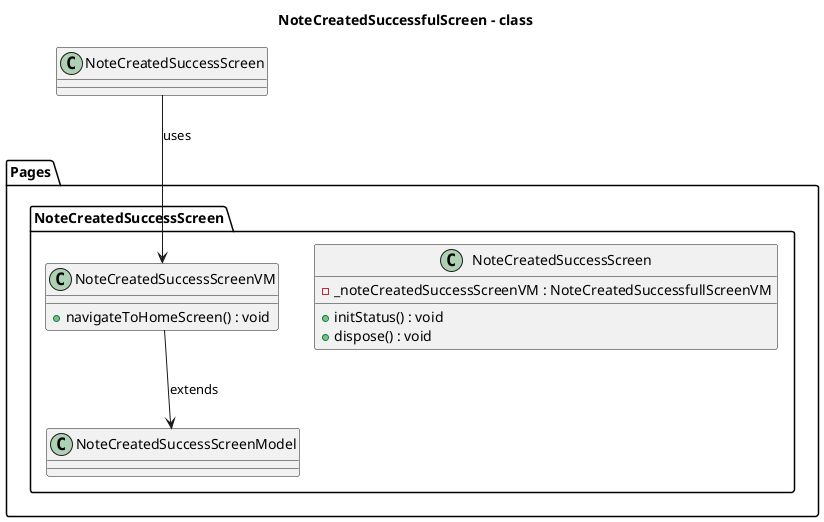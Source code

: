 @startuml NoteCreatedSuccessfulScreen - class 
title NoteCreatedSuccessfulScreen - class 
package Pages{
    package NoteCreatedSuccessScreen{
        class NoteCreatedSuccessScreen{
            - _noteCreatedSuccessScreenVM : NoteCreatedSuccessfullScreenVM
            + initStatus() : void  
            + dispose() : void  
        }
        class NoteCreatedSuccessScreenVM{
            + navigateToHomeScreen() : void 
        }   
        class NoteCreatedSuccessScreenModel{
    }
}
}

NoteCreatedSuccessScreen --> NoteCreatedSuccessScreenVM : uses
NoteCreatedSuccessScreenVM --> NoteCreatedSuccessScreenModel : extends

@enduml